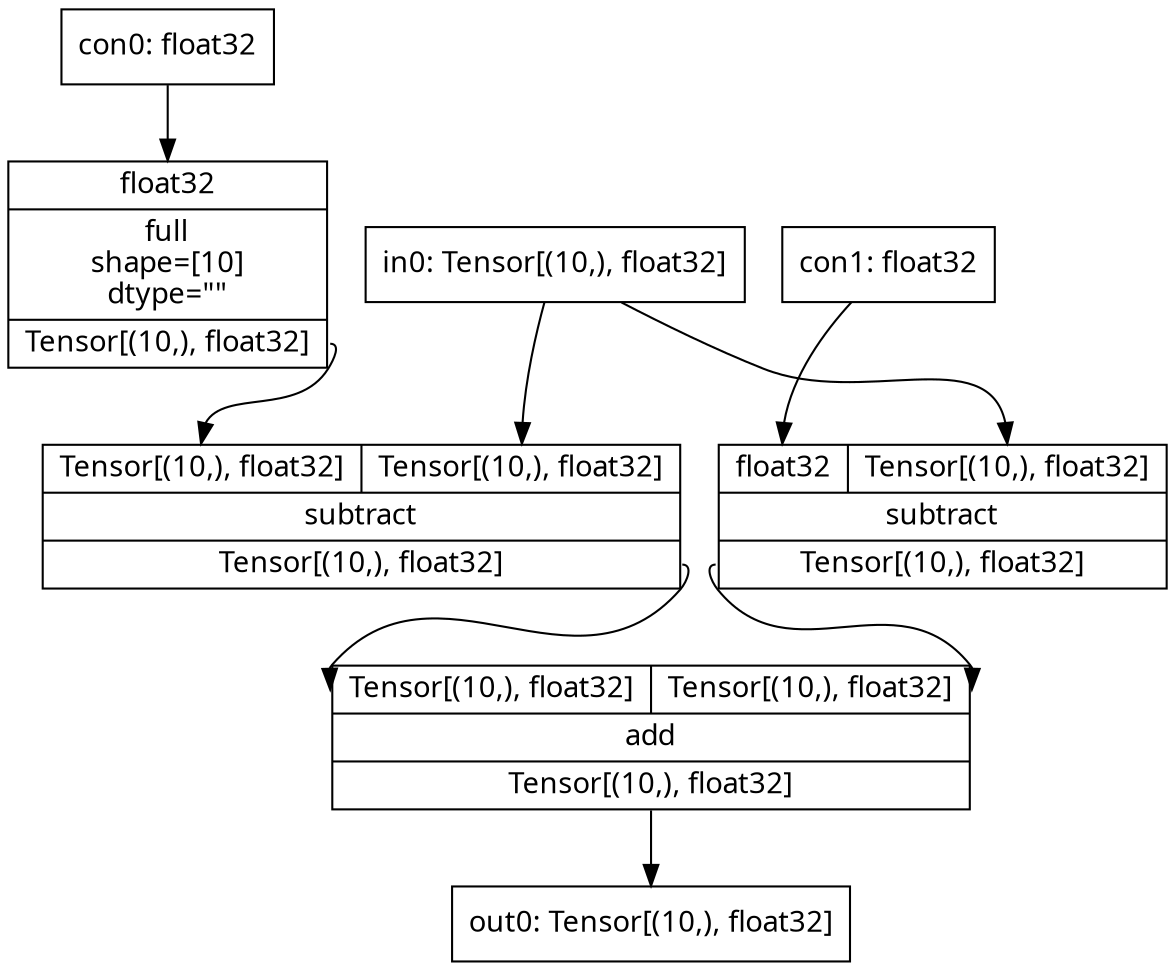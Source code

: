 digraph code {
	node [fontname="Linux Biolinum O" shape=record]
	con0 [label="con0: float32"]
	opr0 [label="{{<i0>float32}|full\nshape=[10]\ndtype=\"\"|{<o0>Tensor[(10,), float32]}}"]
	con0 -> opr0:i0
	in0 [label="in0: Tensor[(10,), float32]"]
	opr1 [label="{{<i0>Tensor[(10,), float32]|<i1>Tensor[(10,), float32]}|subtract\n|{<o0>Tensor[(10,), float32]}}"]
	opr0:o0 -> opr1:i0
	in0 -> opr1:i1
	con1 [label="con1: float32"]
	opr2 [label="{{<i0>float32|<i1>Tensor[(10,), float32]}|subtract\n|{<o0>Tensor[(10,), float32]}}"]
	con1 -> opr2:i0
	in0 -> opr2:i1
	opr3 [label="{{<i0>Tensor[(10,), float32]|<i1>Tensor[(10,), float32]}|add\n|{<o0>Tensor[(10,), float32]}}"]
	opr1:o0 -> opr3:i0
	opr2:o0 -> opr3:i1
	out0 [label="out0: Tensor[(10,), float32]"]
	opr3:o0 -> out0
}
